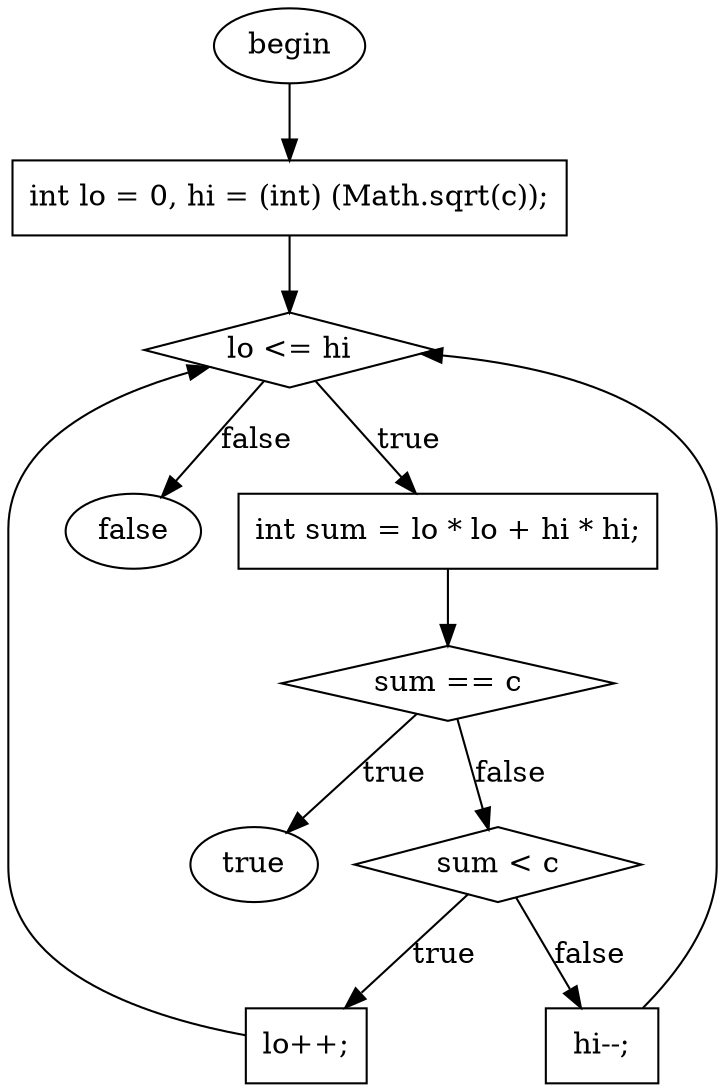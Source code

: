 digraph G{
F0T0[ shape=ellipse, label="begin", style="filled", fillcolor="white"]
F45T82[ shape=box, label="int lo = 0, hi = (int) (Math.sqrt(c));", style="filled", fillcolor="white"]
F88T268[ shape=diamond, label="lo \<= hi", style="filled", fillcolor="white"]
F113T140[ shape=box, label="int sum = lo * lo + hi * hi;", style="filled", fillcolor="white"]
F148T262[ shape=diamond, label="sum == c", style="filled", fillcolor="white"]
F172T183[ shape=ellipse, label="true", style="filled", fillcolor="white"]
F198T262TelseIf[ shape=diamond, label="sum \< c", style="filled", fillcolor="white"]
F221T225[ shape=box, label="lo++;", style="filled", fillcolor="white"]
F250T254[ shape=box, label="hi--;", style="filled", fillcolor="white"]
F274T286[ shape=ellipse, label="false", style="filled", fillcolor="white"]
F0T0 -> F45T82
F45T82 -> F88T268
F113T140 -> F148T262
F88T268 -> F113T140[label="true"]
F148T262 -> F172T183[label="true"]
F148T262 -> F198T262TelseIf[label="false"]
F198T262TelseIf -> F221T225[label="true"]
F198T262TelseIf -> F250T254[label="false"]
F221T225 -> F88T268
F250T254 -> F88T268
F88T268 -> F274T286[label="false"]
}
